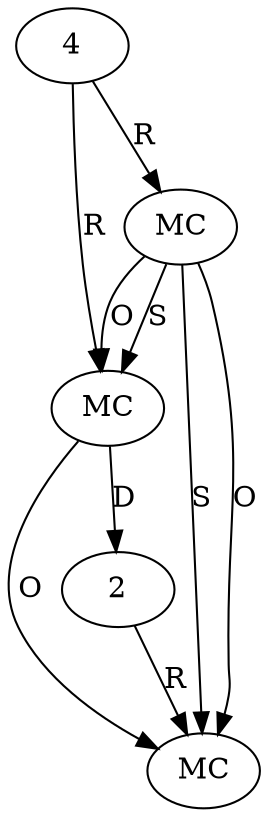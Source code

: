 digraph "AUG" {

  1 [ label="MC" s="iterator()" t="Iterable" ];
  2 [ t="Set" n="dummy_" ];
  3 [ label="MC" s="entrySet()" t="Map" l="871" ];
  4 [ t="Parameters" n="diffs" ];
  5 [ label="MC" s="isEmpty()" t="Map" l="868" ];
  5 -> 1 [ label="S" ];
  3 -> 1 [ label="O" ];
  2 -> 1 [ label="R" ];
  5 -> 1 [ label="O" ];
  3 -> 2 [ label="D" ];
  5 -> 3 [ label="O" ];
  4 -> 3 [ label="R" ];
  5 -> 3 [ label="S" ];
  4 -> 5 [ label="R" ];
}
